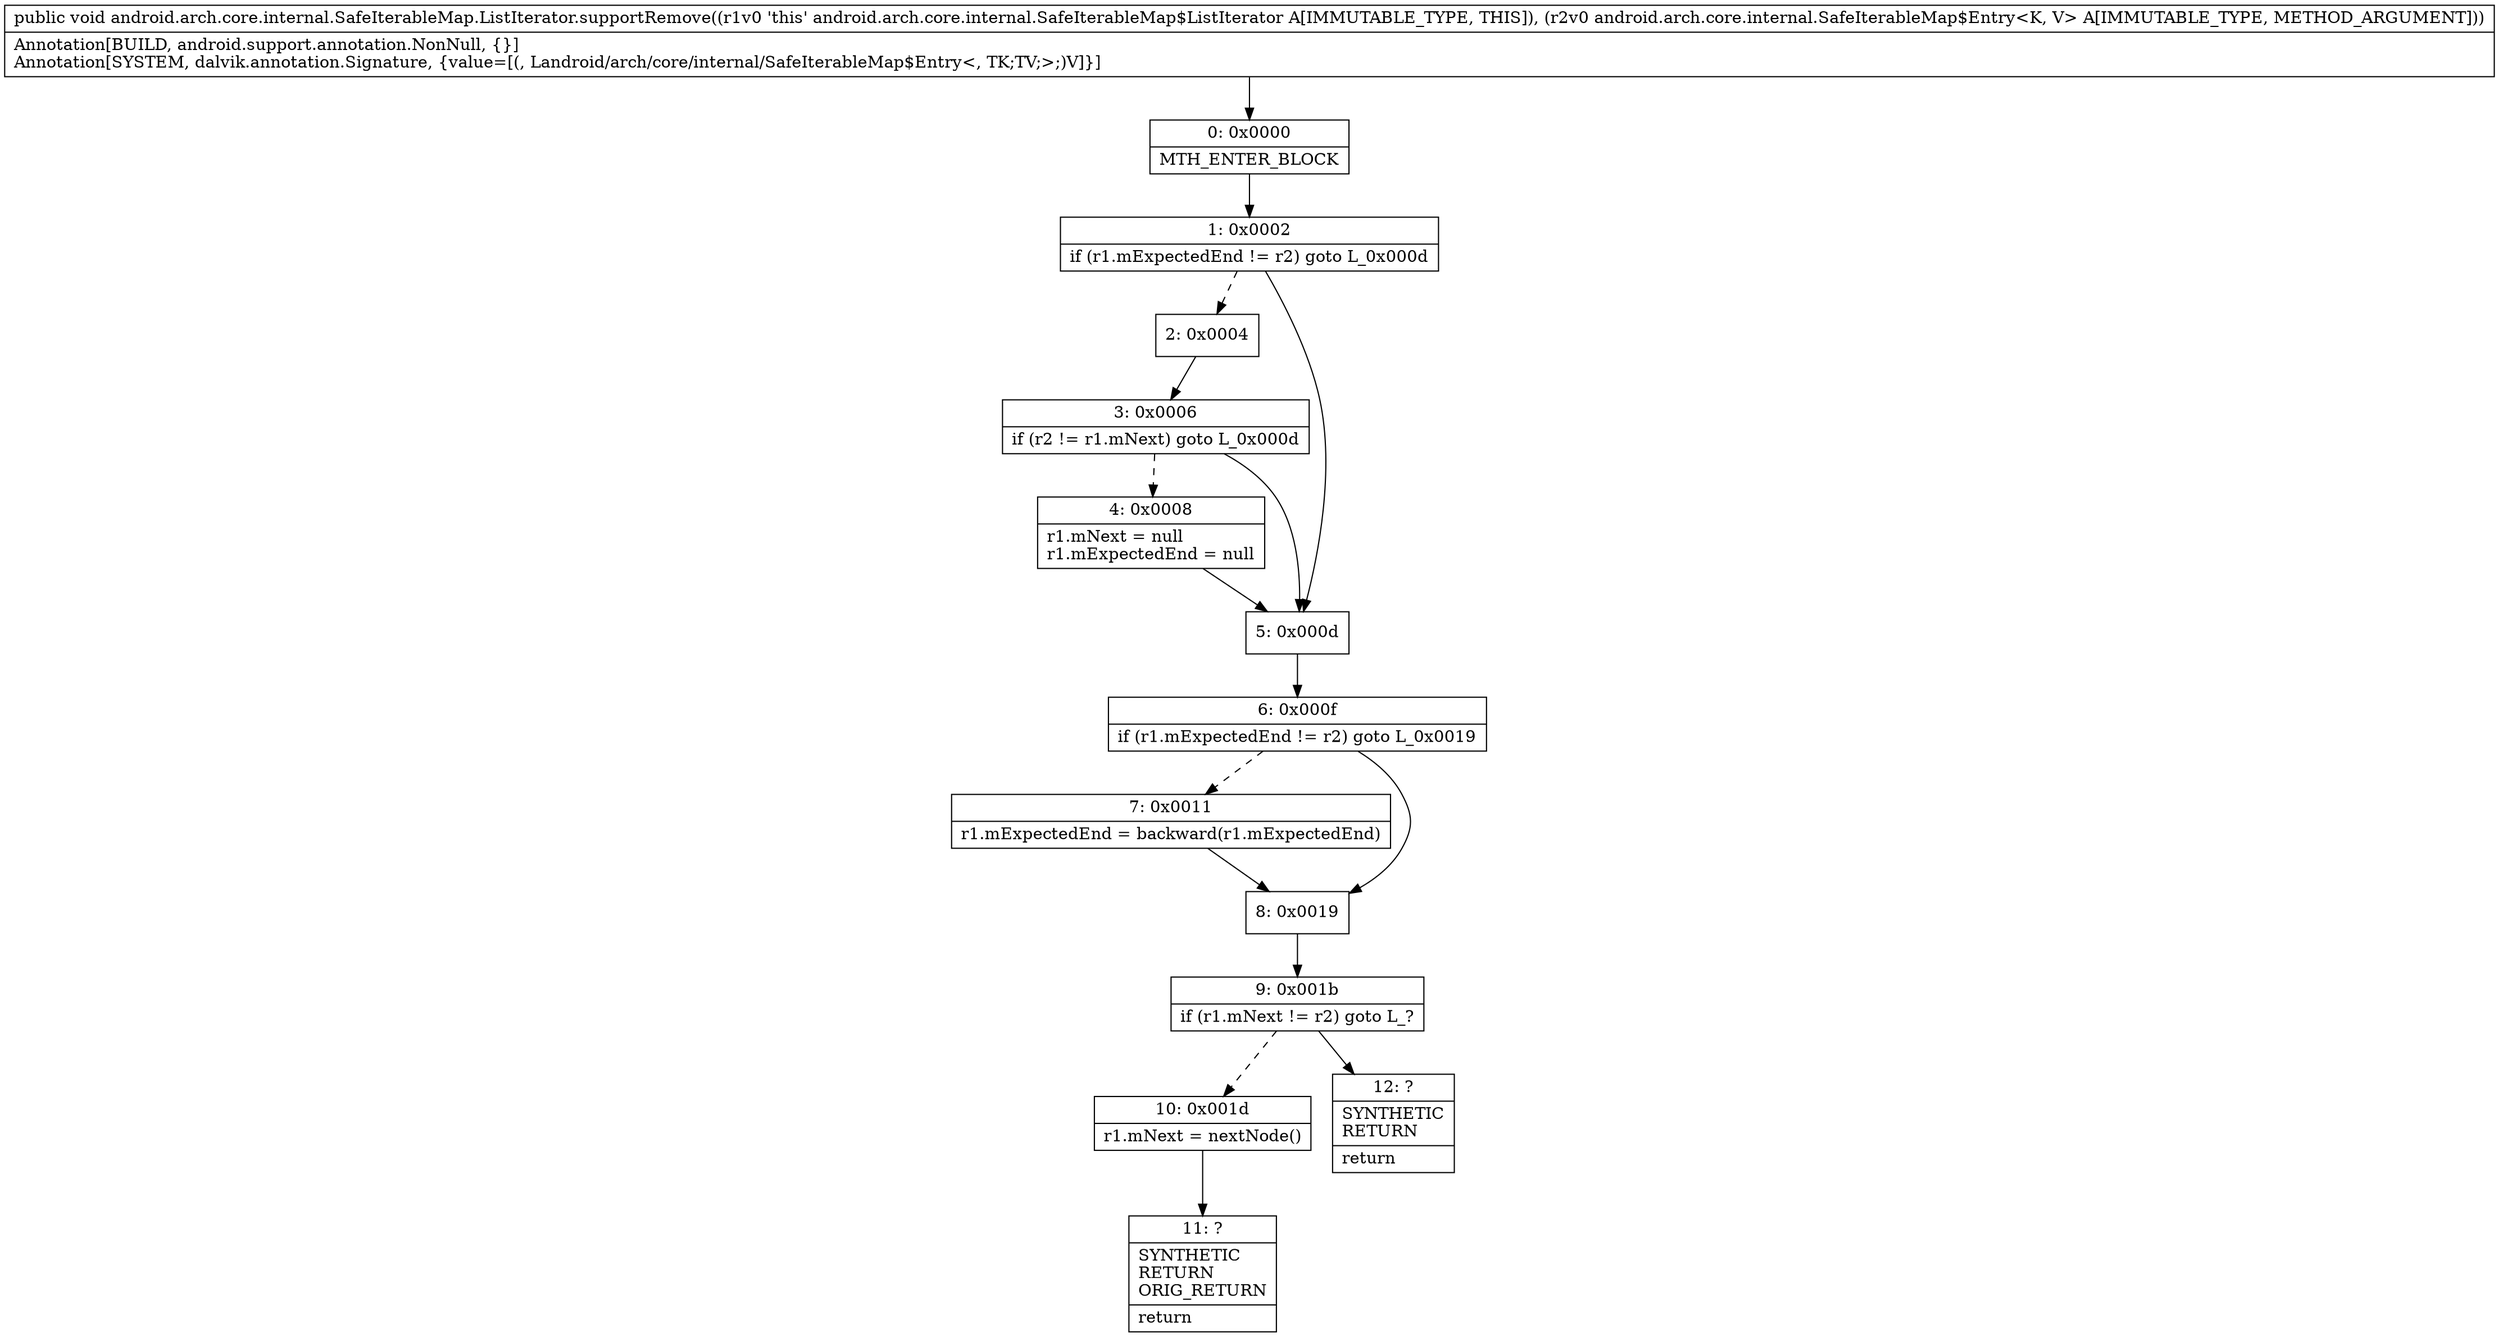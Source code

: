 digraph "CFG forandroid.arch.core.internal.SafeIterableMap.ListIterator.supportRemove(Landroid\/arch\/core\/internal\/SafeIterableMap$Entry;)V" {
Node_0 [shape=record,label="{0\:\ 0x0000|MTH_ENTER_BLOCK\l}"];
Node_1 [shape=record,label="{1\:\ 0x0002|if (r1.mExpectedEnd != r2) goto L_0x000d\l}"];
Node_2 [shape=record,label="{2\:\ 0x0004}"];
Node_3 [shape=record,label="{3\:\ 0x0006|if (r2 != r1.mNext) goto L_0x000d\l}"];
Node_4 [shape=record,label="{4\:\ 0x0008|r1.mNext = null\lr1.mExpectedEnd = null\l}"];
Node_5 [shape=record,label="{5\:\ 0x000d}"];
Node_6 [shape=record,label="{6\:\ 0x000f|if (r1.mExpectedEnd != r2) goto L_0x0019\l}"];
Node_7 [shape=record,label="{7\:\ 0x0011|r1.mExpectedEnd = backward(r1.mExpectedEnd)\l}"];
Node_8 [shape=record,label="{8\:\ 0x0019}"];
Node_9 [shape=record,label="{9\:\ 0x001b|if (r1.mNext != r2) goto L_?\l}"];
Node_10 [shape=record,label="{10\:\ 0x001d|r1.mNext = nextNode()\l}"];
Node_11 [shape=record,label="{11\:\ ?|SYNTHETIC\lRETURN\lORIG_RETURN\l|return\l}"];
Node_12 [shape=record,label="{12\:\ ?|SYNTHETIC\lRETURN\l|return\l}"];
MethodNode[shape=record,label="{public void android.arch.core.internal.SafeIterableMap.ListIterator.supportRemove((r1v0 'this' android.arch.core.internal.SafeIterableMap$ListIterator A[IMMUTABLE_TYPE, THIS]), (r2v0 android.arch.core.internal.SafeIterableMap$Entry\<K, V\> A[IMMUTABLE_TYPE, METHOD_ARGUMENT]))  | Annotation[BUILD, android.support.annotation.NonNull, \{\}]\lAnnotation[SYSTEM, dalvik.annotation.Signature, \{value=[(, Landroid\/arch\/core\/internal\/SafeIterableMap$Entry\<, TK;TV;\>;)V]\}]\l}"];
MethodNode -> Node_0;
Node_0 -> Node_1;
Node_1 -> Node_2[style=dashed];
Node_1 -> Node_5;
Node_2 -> Node_3;
Node_3 -> Node_4[style=dashed];
Node_3 -> Node_5;
Node_4 -> Node_5;
Node_5 -> Node_6;
Node_6 -> Node_7[style=dashed];
Node_6 -> Node_8;
Node_7 -> Node_8;
Node_8 -> Node_9;
Node_9 -> Node_10[style=dashed];
Node_9 -> Node_12;
Node_10 -> Node_11;
}

